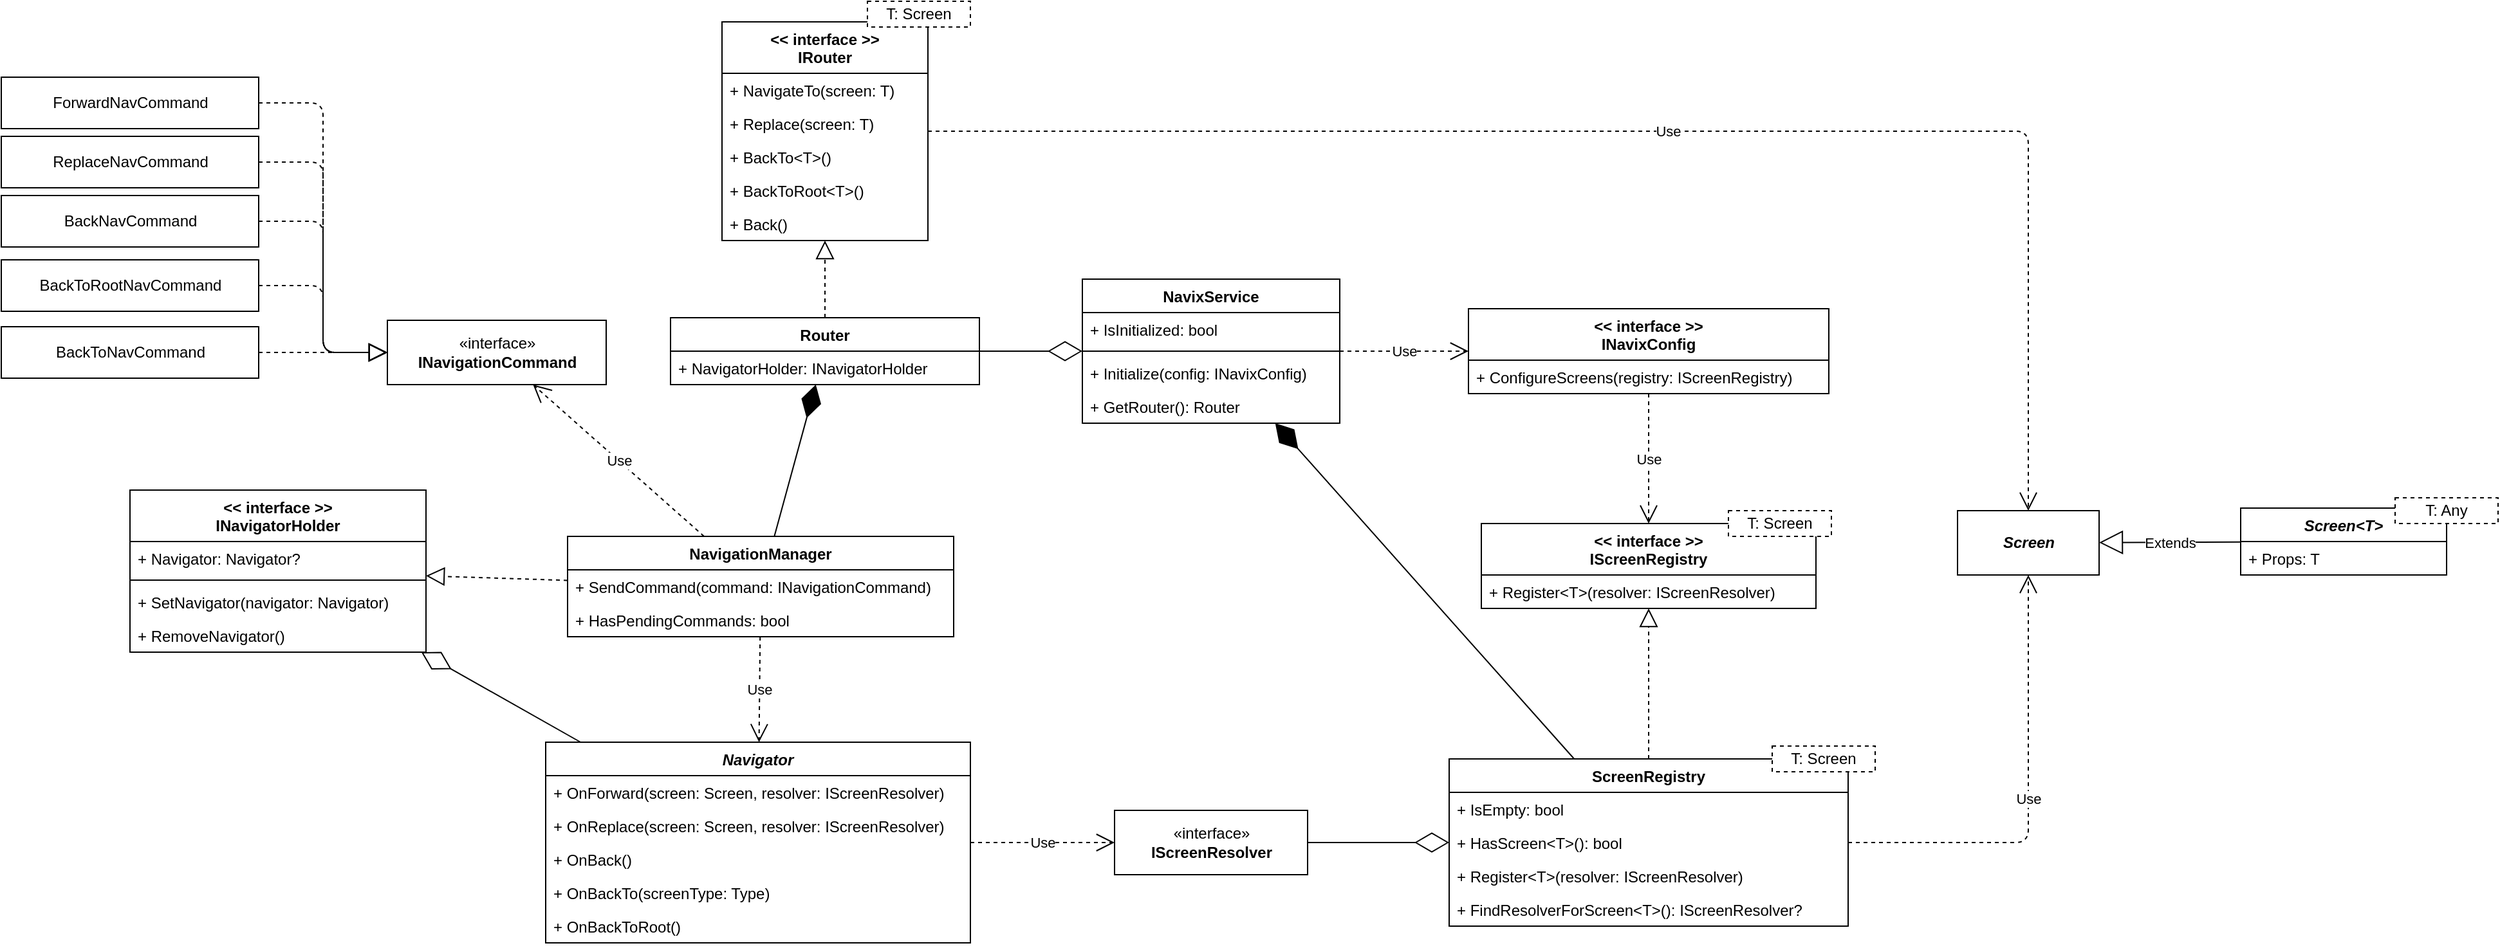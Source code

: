 <mxfile version="13.3.9" type="device"><diagram id="0tr1V3qahZTMI1QsMwag" name="Arch"><mxGraphModel dx="3019" dy="1445" grid="1" gridSize="10" guides="1" tooltips="1" connect="1" arrows="1" fold="1" page="0" pageScale="1" pageWidth="850" pageHeight="1100" math="0" shadow="0"><root><mxCell id="0"/><mxCell id="1" parent="0"/><mxCell id="aEqrLD39MW3zvRHYxkxw-1" value="NavixService" style="swimlane;fontStyle=1;align=center;verticalAlign=top;childLayout=stackLayout;horizontal=1;startSize=26;horizontalStack=0;resizeParent=1;resizeParentMax=0;resizeLast=0;collapsible=1;marginBottom=0;" vertex="1" parent="1"><mxGeometry x="280" y="120" width="200" height="112" as="geometry"/></mxCell><mxCell id="aEqrLD39MW3zvRHYxkxw-2" value="+ IsInitialized: bool" style="text;strokeColor=none;fillColor=none;align=left;verticalAlign=top;spacingLeft=4;spacingRight=4;overflow=hidden;rotatable=0;points=[[0,0.5],[1,0.5]];portConstraint=eastwest;" vertex="1" parent="aEqrLD39MW3zvRHYxkxw-1"><mxGeometry y="26" width="200" height="26" as="geometry"/></mxCell><mxCell id="aEqrLD39MW3zvRHYxkxw-3" value="" style="line;strokeWidth=1;fillColor=none;align=left;verticalAlign=middle;spacingTop=-1;spacingLeft=3;spacingRight=3;rotatable=0;labelPosition=right;points=[];portConstraint=eastwest;" vertex="1" parent="aEqrLD39MW3zvRHYxkxw-1"><mxGeometry y="52" width="200" height="8" as="geometry"/></mxCell><mxCell id="aEqrLD39MW3zvRHYxkxw-4" value="+ Initialize(config: INavixConfig)" style="text;strokeColor=none;fillColor=none;align=left;verticalAlign=top;spacingLeft=4;spacingRight=4;overflow=hidden;rotatable=0;points=[[0,0.5],[1,0.5]];portConstraint=eastwest;" vertex="1" parent="aEqrLD39MW3zvRHYxkxw-1"><mxGeometry y="60" width="200" height="26" as="geometry"/></mxCell><mxCell id="aEqrLD39MW3zvRHYxkxw-5" value="+ GetRouter(): Router" style="text;strokeColor=none;fillColor=none;align=left;verticalAlign=top;spacingLeft=4;spacingRight=4;overflow=hidden;rotatable=0;points=[[0,0.5],[1,0.5]];portConstraint=eastwest;" vertex="1" parent="aEqrLD39MW3zvRHYxkxw-1"><mxGeometry y="86" width="200" height="26" as="geometry"/></mxCell><mxCell id="aEqrLD39MW3zvRHYxkxw-6" value="&lt;&lt; interface &gt;&gt;&#10;INavixConfig" style="swimlane;fontStyle=1;align=center;verticalAlign=top;childLayout=stackLayout;horizontal=1;startSize=40;horizontalStack=0;resizeParent=1;resizeParentMax=0;resizeLast=0;collapsible=1;marginBottom=0;" vertex="1" parent="1"><mxGeometry x="580" y="143" width="280" height="66" as="geometry"/></mxCell><mxCell id="aEqrLD39MW3zvRHYxkxw-9" value="+ ConfigureScreens(registry: IScreenRegistry)" style="text;strokeColor=none;fillColor=none;align=left;verticalAlign=top;spacingLeft=4;spacingRight=4;overflow=hidden;rotatable=0;points=[[0,0.5],[1,0.5]];portConstraint=eastwest;" vertex="1" parent="aEqrLD39MW3zvRHYxkxw-6"><mxGeometry y="40" width="280" height="26" as="geometry"/></mxCell><mxCell id="aEqrLD39MW3zvRHYxkxw-10" value="Use" style="endArrow=open;endSize=12;dashed=1;html=1;" edge="1" parent="1" source="aEqrLD39MW3zvRHYxkxw-1" target="aEqrLD39MW3zvRHYxkxw-6"><mxGeometry width="160" relative="1" as="geometry"><mxPoint x="470" y="330" as="sourcePoint"/><mxPoint x="630" y="330" as="targetPoint"/></mxGeometry></mxCell><mxCell id="aEqrLD39MW3zvRHYxkxw-15" value="Use" style="endArrow=open;endSize=12;dashed=1;html=1;" edge="1" parent="1" source="aEqrLD39MW3zvRHYxkxw-6" target="aEqrLD39MW3zvRHYxkxw-11"><mxGeometry width="160" relative="1" as="geometry"><mxPoint x="690" y="310" as="sourcePoint"/><mxPoint x="850" y="310" as="targetPoint"/></mxGeometry></mxCell><mxCell id="aEqrLD39MW3zvRHYxkxw-20" value="" style="endArrow=block;dashed=1;endFill=0;endSize=12;html=1;" edge="1" parent="1" source="aEqrLD39MW3zvRHYxkxw-16" target="aEqrLD39MW3zvRHYxkxw-11"><mxGeometry width="160" relative="1" as="geometry"><mxPoint x="440" y="400" as="sourcePoint"/><mxPoint x="600" y="400" as="targetPoint"/></mxGeometry></mxCell><mxCell id="aEqrLD39MW3zvRHYxkxw-29" value="«interface»&lt;br&gt;&lt;b&gt;IScreenResolver&lt;/b&gt;" style="html=1;" vertex="1" parent="1"><mxGeometry x="305" y="533" width="150" height="50" as="geometry"/></mxCell><mxCell id="aEqrLD39MW3zvRHYxkxw-30" value="" style="endArrow=diamondThin;endFill=0;endSize=24;html=1;" edge="1" parent="1" source="aEqrLD39MW3zvRHYxkxw-29" target="aEqrLD39MW3zvRHYxkxw-16"><mxGeometry width="160" relative="1" as="geometry"><mxPoint x="940" y="160" as="sourcePoint"/><mxPoint x="1100" y="160" as="targetPoint"/></mxGeometry></mxCell><mxCell id="aEqrLD39MW3zvRHYxkxw-34" value="Router" style="swimlane;fontStyle=1;align=center;verticalAlign=top;childLayout=stackLayout;horizontal=1;startSize=26;horizontalStack=0;resizeParent=1;resizeParentMax=0;resizeLast=0;collapsible=1;marginBottom=0;" vertex="1" parent="1"><mxGeometry x="-40" y="150" width="240" height="52" as="geometry"/></mxCell><mxCell id="aEqrLD39MW3zvRHYxkxw-35" value="+ NavigatorHolder: INavigatorHolder" style="text;strokeColor=none;fillColor=none;align=left;verticalAlign=top;spacingLeft=4;spacingRight=4;overflow=hidden;rotatable=0;points=[[0,0.5],[1,0.5]];portConstraint=eastwest;" vertex="1" parent="aEqrLD39MW3zvRHYxkxw-34"><mxGeometry y="26" width="240" height="26" as="geometry"/></mxCell><mxCell id="aEqrLD39MW3zvRHYxkxw-39" value="" style="endArrow=diamondThin;endFill=0;endSize=24;html=1;" edge="1" parent="1" source="aEqrLD39MW3zvRHYxkxw-34" target="aEqrLD39MW3zvRHYxkxw-1"><mxGeometry width="160" relative="1" as="geometry"><mxPoint x="190" y="360" as="sourcePoint"/><mxPoint x="350" y="360" as="targetPoint"/></mxGeometry></mxCell><mxCell id="aEqrLD39MW3zvRHYxkxw-40" value="" style="endArrow=diamondThin;endFill=1;endSize=24;html=1;" edge="1" parent="1" source="aEqrLD39MW3zvRHYxkxw-16" target="aEqrLD39MW3zvRHYxkxw-1"><mxGeometry width="160" relative="1" as="geometry"><mxPoint x="380" y="330" as="sourcePoint"/><mxPoint x="540" y="330" as="targetPoint"/></mxGeometry></mxCell><mxCell id="aEqrLD39MW3zvRHYxkxw-59" value="" style="endArrow=diamondThin;endFill=0;endSize=24;html=1;" edge="1" parent="1" source="aEqrLD39MW3zvRHYxkxw-46" target="aEqrLD39MW3zvRHYxkxw-55"><mxGeometry width="160" relative="1" as="geometry"><mxPoint x="30" y="493" as="sourcePoint"/><mxPoint x="190" y="493" as="targetPoint"/></mxGeometry></mxCell><mxCell id="aEqrLD39MW3zvRHYxkxw-66" value="" style="endArrow=block;dashed=1;endFill=0;endSize=12;html=1;" edge="1" parent="1" source="aEqrLD39MW3zvRHYxkxw-62" target="aEqrLD39MW3zvRHYxkxw-55"><mxGeometry width="160" relative="1" as="geometry"><mxPoint x="490" y="493" as="sourcePoint"/><mxPoint x="490" y="419" as="targetPoint"/></mxGeometry></mxCell><mxCell id="aEqrLD39MW3zvRHYxkxw-76" value="" style="endArrow=block;dashed=1;endFill=0;endSize=12;html=1;" edge="1" parent="1" source="aEqrLD39MW3zvRHYxkxw-34" target="aEqrLD39MW3zvRHYxkxw-71"><mxGeometry width="160" relative="1" as="geometry"><mxPoint x="50.0" y="321" as="sourcePoint"/><mxPoint x="-40.0" y="321" as="targetPoint"/></mxGeometry></mxCell><mxCell id="aEqrLD39MW3zvRHYxkxw-77" value="" style="endArrow=diamondThin;endFill=1;endSize=24;html=1;" edge="1" parent="1" source="aEqrLD39MW3zvRHYxkxw-62" target="aEqrLD39MW3zvRHYxkxw-34"><mxGeometry width="160" relative="1" as="geometry"><mxPoint x="140" y="400" as="sourcePoint"/><mxPoint x="300" y="400" as="targetPoint"/></mxGeometry></mxCell><mxCell id="aEqrLD39MW3zvRHYxkxw-71" value="&lt;&lt; interface &gt;&gt;&#10;IRouter" style="swimlane;fontStyle=1;align=center;verticalAlign=top;childLayout=stackLayout;horizontal=1;startSize=40;horizontalStack=0;resizeParent=1;resizeParentMax=0;resizeLast=0;collapsible=1;marginBottom=0;" vertex="1" parent="1"><mxGeometry y="-80" width="160" height="170" as="geometry"/></mxCell><mxCell id="aEqrLD39MW3zvRHYxkxw-74" value="+ NavigateTo(screen: T)" style="text;strokeColor=none;fillColor=none;align=left;verticalAlign=top;spacingLeft=4;spacingRight=4;overflow=hidden;rotatable=0;points=[[0,0.5],[1,0.5]];portConstraint=eastwest;" vertex="1" parent="aEqrLD39MW3zvRHYxkxw-71"><mxGeometry y="40" width="160" height="26" as="geometry"/></mxCell><mxCell id="aEqrLD39MW3zvRHYxkxw-78" value="+ Replace(screen: T)" style="text;strokeColor=none;fillColor=none;align=left;verticalAlign=top;spacingLeft=4;spacingRight=4;overflow=hidden;rotatable=0;points=[[0,0.5],[1,0.5]];portConstraint=eastwest;" vertex="1" parent="aEqrLD39MW3zvRHYxkxw-71"><mxGeometry y="66" width="160" height="26" as="geometry"/></mxCell><mxCell id="aEqrLD39MW3zvRHYxkxw-79" value="+ BackTo&lt;T&gt;()" style="text;strokeColor=none;fillColor=none;align=left;verticalAlign=top;spacingLeft=4;spacingRight=4;overflow=hidden;rotatable=0;points=[[0,0.5],[1,0.5]];portConstraint=eastwest;" vertex="1" parent="aEqrLD39MW3zvRHYxkxw-71"><mxGeometry y="92" width="160" height="26" as="geometry"/></mxCell><mxCell id="aEqrLD39MW3zvRHYxkxw-95" value="+ BackToRoot&lt;T&gt;()" style="text;strokeColor=none;fillColor=none;align=left;verticalAlign=top;spacingLeft=4;spacingRight=4;overflow=hidden;rotatable=0;points=[[0,0.5],[1,0.5]];portConstraint=eastwest;" vertex="1" parent="aEqrLD39MW3zvRHYxkxw-71"><mxGeometry y="118" width="160" height="26" as="geometry"/></mxCell><mxCell id="aEqrLD39MW3zvRHYxkxw-111" value="+ Back()" style="text;strokeColor=none;fillColor=none;align=left;verticalAlign=top;spacingLeft=4;spacingRight=4;overflow=hidden;rotatable=0;points=[[0,0.5],[1,0.5]];portConstraint=eastwest;" vertex="1" parent="aEqrLD39MW3zvRHYxkxw-71"><mxGeometry y="144" width="160" height="26" as="geometry"/></mxCell><mxCell id="aEqrLD39MW3zvRHYxkxw-80" value="T: Screen" style="rounded=0;whiteSpace=wrap;html=1;dashed=1;" vertex="1" parent="1"><mxGeometry x="113" y="-96" width="80" height="20" as="geometry"/></mxCell><mxCell id="aEqrLD39MW3zvRHYxkxw-84" value="Use" style="endArrow=open;endSize=12;dashed=1;html=1;edgeStyle=orthogonalEdgeStyle;" edge="1" parent="1" source="aEqrLD39MW3zvRHYxkxw-71" target="aEqrLD39MW3zvRHYxkxw-114"><mxGeometry width="160" relative="1" as="geometry"><mxPoint x="580" y="10" as="sourcePoint"/><mxPoint x="240" y="-8" as="targetPoint"/></mxGeometry></mxCell><mxCell id="aEqrLD39MW3zvRHYxkxw-89" value="Use" style="endArrow=open;endSize=12;dashed=1;html=1;" edge="1" parent="1" source="aEqrLD39MW3zvRHYxkxw-46" target="aEqrLD39MW3zvRHYxkxw-29"><mxGeometry width="160" relative="1" as="geometry"><mxPoint x="575" y="447.205" as="sourcePoint"/><mxPoint x="440" y="414.288" as="targetPoint"/></mxGeometry></mxCell><mxCell id="aEqrLD39MW3zvRHYxkxw-62" value="NavigationManager" style="swimlane;fontStyle=1;align=center;verticalAlign=top;childLayout=stackLayout;horizontal=1;startSize=26;horizontalStack=0;resizeParent=1;resizeParentMax=0;resizeLast=0;collapsible=1;marginBottom=0;" vertex="1" parent="1"><mxGeometry x="-120" y="320" width="300" height="78" as="geometry"/></mxCell><mxCell id="aEqrLD39MW3zvRHYxkxw-63" value="+ SendCommand(command: INavigationCommand)" style="text;strokeColor=none;fillColor=none;align=left;verticalAlign=top;spacingLeft=4;spacingRight=4;overflow=hidden;rotatable=0;points=[[0,0.5],[1,0.5]];portConstraint=eastwest;" vertex="1" parent="aEqrLD39MW3zvRHYxkxw-62"><mxGeometry y="26" width="300" height="26" as="geometry"/></mxCell><mxCell id="aEqrLD39MW3zvRHYxkxw-113" value="+ HasPendingCommands: bool" style="text;strokeColor=none;fillColor=none;align=left;verticalAlign=top;spacingLeft=4;spacingRight=4;overflow=hidden;rotatable=0;points=[[0,0.5],[1,0.5]];portConstraint=eastwest;" vertex="1" parent="aEqrLD39MW3zvRHYxkxw-62"><mxGeometry y="52" width="300" height="26" as="geometry"/></mxCell><mxCell id="aEqrLD39MW3zvRHYxkxw-90" value="«interface»&lt;br&gt;&lt;b&gt;INavigationCommand&lt;/b&gt;" style="html=1;" vertex="1" parent="1"><mxGeometry x="-260" y="152" width="170" height="50" as="geometry"/></mxCell><mxCell id="aEqrLD39MW3zvRHYxkxw-55" value="&lt;&lt; interface &gt;&gt;&#10;INavigatorHolder" style="swimlane;fontStyle=1;align=center;verticalAlign=top;childLayout=stackLayout;horizontal=1;startSize=40;horizontalStack=0;resizeParent=1;resizeParentMax=0;resizeLast=0;collapsible=1;marginBottom=0;" vertex="1" parent="1"><mxGeometry x="-460" y="284" width="230" height="126" as="geometry"/></mxCell><mxCell id="aEqrLD39MW3zvRHYxkxw-67" value="+ Navigator: Navigator?" style="text;strokeColor=none;fillColor=none;align=left;verticalAlign=top;spacingLeft=4;spacingRight=4;overflow=hidden;rotatable=0;points=[[0,0.5],[1,0.5]];portConstraint=eastwest;" vertex="1" parent="aEqrLD39MW3zvRHYxkxw-55"><mxGeometry y="40" width="230" height="26" as="geometry"/></mxCell><mxCell id="aEqrLD39MW3zvRHYxkxw-68" value="" style="line;strokeWidth=1;fillColor=none;align=left;verticalAlign=middle;spacingTop=-1;spacingLeft=3;spacingRight=3;rotatable=0;labelPosition=right;points=[];portConstraint=eastwest;" vertex="1" parent="aEqrLD39MW3zvRHYxkxw-55"><mxGeometry y="66" width="230" height="8" as="geometry"/></mxCell><mxCell id="aEqrLD39MW3zvRHYxkxw-56" value="+ SetNavigator(navigator: Navigator)" style="text;strokeColor=none;fillColor=none;align=left;verticalAlign=top;spacingLeft=4;spacingRight=4;overflow=hidden;rotatable=0;points=[[0,0.5],[1,0.5]];portConstraint=eastwest;" vertex="1" parent="aEqrLD39MW3zvRHYxkxw-55"><mxGeometry y="74" width="230" height="26" as="geometry"/></mxCell><mxCell id="aEqrLD39MW3zvRHYxkxw-60" value="+ RemoveNavigator()" style="text;strokeColor=none;fillColor=none;align=left;verticalAlign=top;spacingLeft=4;spacingRight=4;overflow=hidden;rotatable=0;points=[[0,0.5],[1,0.5]];portConstraint=eastwest;" vertex="1" parent="aEqrLD39MW3zvRHYxkxw-55"><mxGeometry y="100" width="230" height="26" as="geometry"/></mxCell><mxCell id="aEqrLD39MW3zvRHYxkxw-91" value="Use" style="endArrow=open;endSize=12;dashed=1;html=1;" edge="1" parent="1" source="aEqrLD39MW3zvRHYxkxw-62" target="aEqrLD39MW3zvRHYxkxw-90"><mxGeometry width="160" relative="1" as="geometry"><mxPoint x="170" y="480.745" as="sourcePoint"/><mxPoint x="290" y="483.364" as="targetPoint"/></mxGeometry></mxCell><mxCell id="aEqrLD39MW3zvRHYxkxw-92" value="ForwardNavCommand" style="html=1;" vertex="1" parent="1"><mxGeometry x="-560" y="-37" width="200" height="40" as="geometry"/></mxCell><mxCell id="aEqrLD39MW3zvRHYxkxw-93" value="BackToRootNavCommand" style="html=1;" vertex="1" parent="1"><mxGeometry x="-560" y="105" width="200" height="40" as="geometry"/></mxCell><mxCell id="aEqrLD39MW3zvRHYxkxw-94" value="BackNavCommand" style="html=1;" vertex="1" parent="1"><mxGeometry x="-560" y="55" width="200" height="40" as="geometry"/></mxCell><mxCell id="aEqrLD39MW3zvRHYxkxw-96" value="" style="endArrow=block;dashed=1;endFill=0;endSize=12;html=1;exitX=1;exitY=0.5;exitDx=0;exitDy=0;edgeStyle=orthogonalEdgeStyle;entryX=0;entryY=0.5;entryDx=0;entryDy=0;" edge="1" parent="1" source="aEqrLD39MW3zvRHYxkxw-92" target="aEqrLD39MW3zvRHYxkxw-90"><mxGeometry width="160" relative="1" as="geometry"><mxPoint x="-430" y="-45" as="sourcePoint"/><mxPoint x="-270" y="-45" as="targetPoint"/></mxGeometry></mxCell><mxCell id="aEqrLD39MW3zvRHYxkxw-97" value="" style="endArrow=block;dashed=1;endFill=0;endSize=12;html=1;exitX=1;exitY=0.5;exitDx=0;exitDy=0;edgeStyle=orthogonalEdgeStyle;entryX=0;entryY=0.5;entryDx=0;entryDy=0;" edge="1" parent="1" source="aEqrLD39MW3zvRHYxkxw-99" target="aEqrLD39MW3zvRHYxkxw-90"><mxGeometry width="160" relative="1" as="geometry"><mxPoint x="-350" y="119.868" as="sourcePoint"/><mxPoint x="-270" y="134.962" as="targetPoint"/></mxGeometry></mxCell><mxCell id="aEqrLD39MW3zvRHYxkxw-98" value="" style="endArrow=block;dashed=1;endFill=0;endSize=12;html=1;exitX=1;exitY=0.5;exitDx=0;exitDy=0;edgeStyle=orthogonalEdgeStyle;entryX=0;entryY=0.5;entryDx=0;entryDy=0;" edge="1" parent="1" source="aEqrLD39MW3zvRHYxkxw-94" target="aEqrLD39MW3zvRHYxkxw-90"><mxGeometry width="160" relative="1" as="geometry"><mxPoint x="-350" y="151" as="sourcePoint"/><mxPoint x="-270" y="151" as="targetPoint"/></mxGeometry></mxCell><mxCell id="aEqrLD39MW3zvRHYxkxw-99" value="ReplaceNavCommand" style="html=1;" vertex="1" parent="1"><mxGeometry x="-560" y="9" width="200" height="40" as="geometry"/></mxCell><mxCell id="aEqrLD39MW3zvRHYxkxw-100" value="" style="endArrow=block;dashed=1;endFill=0;endSize=12;html=1;exitX=1;exitY=0.5;exitDx=0;exitDy=0;edgeStyle=orthogonalEdgeStyle;entryX=0;entryY=0.5;entryDx=0;entryDy=0;" edge="1" parent="1" source="aEqrLD39MW3zvRHYxkxw-93" target="aEqrLD39MW3zvRHYxkxw-90"><mxGeometry width="160" relative="1" as="geometry"><mxPoint x="-350" y="151" as="sourcePoint"/><mxPoint x="-250" y="139.649" as="targetPoint"/></mxGeometry></mxCell><mxCell id="aEqrLD39MW3zvRHYxkxw-101" value="BackToNavCommand" style="html=1;" vertex="1" parent="1"><mxGeometry x="-560" y="157" width="200" height="40" as="geometry"/></mxCell><mxCell id="aEqrLD39MW3zvRHYxkxw-102" value="" style="endArrow=block;dashed=1;endFill=0;endSize=12;html=1;exitX=1;exitY=0.5;exitDx=0;exitDy=0;edgeStyle=orthogonalEdgeStyle;entryX=0;entryY=0.5;entryDx=0;entryDy=0;" edge="1" parent="1" source="aEqrLD39MW3zvRHYxkxw-101" target="aEqrLD39MW3zvRHYxkxw-90"><mxGeometry width="160" relative="1" as="geometry"><mxPoint x="-350" y="135" as="sourcePoint"/><mxPoint x="-250" y="132.297" as="targetPoint"/></mxGeometry></mxCell><mxCell id="aEqrLD39MW3zvRHYxkxw-107" value="Use" style="endArrow=open;endSize=12;dashed=1;html=1;" edge="1" parent="1" source="aEqrLD39MW3zvRHYxkxw-62" target="aEqrLD39MW3zvRHYxkxw-46"><mxGeometry width="160" relative="1" as="geometry"><mxPoint x="8.462" y="330.0" as="sourcePoint"/><mxPoint x="-134.675" y="212" as="targetPoint"/></mxGeometry></mxCell><mxCell id="aEqrLD39MW3zvRHYxkxw-109" value="Use" style="endArrow=open;endSize=12;dashed=1;html=1;edgeStyle=orthogonalEdgeStyle;" edge="1" parent="1" source="aEqrLD39MW3zvRHYxkxw-16" target="aEqrLD39MW3zvRHYxkxw-114"><mxGeometry width="160" relative="1" as="geometry"><mxPoint x="940" y="620" as="sourcePoint"/><mxPoint x="1100" y="620" as="targetPoint"/></mxGeometry></mxCell><mxCell id="aEqrLD39MW3zvRHYxkxw-46" value="Navigator" style="swimlane;fontStyle=3;align=center;verticalAlign=top;childLayout=stackLayout;horizontal=1;startSize=26;horizontalStack=0;resizeParent=1;resizeParentMax=0;resizeLast=0;collapsible=1;marginBottom=0;" vertex="1" parent="1"><mxGeometry x="-137" y="480" width="330" height="156" as="geometry"/></mxCell><mxCell id="aEqrLD39MW3zvRHYxkxw-47" value="+ OnForward(screen: Screen, resolver: IScreenResolver)" style="text;strokeColor=none;fillColor=none;align=left;verticalAlign=top;spacingLeft=4;spacingRight=4;overflow=hidden;rotatable=0;points=[[0,0.5],[1,0.5]];portConstraint=eastwest;" vertex="1" parent="aEqrLD39MW3zvRHYxkxw-46"><mxGeometry y="26" width="330" height="26" as="geometry"/></mxCell><mxCell id="aEqrLD39MW3zvRHYxkxw-103" value="+ OnReplace(screen: Screen, resolver: IScreenResolver)" style="text;strokeColor=none;fillColor=none;align=left;verticalAlign=top;spacingLeft=4;spacingRight=4;overflow=hidden;rotatable=0;points=[[0,0.5],[1,0.5]];portConstraint=eastwest;" vertex="1" parent="aEqrLD39MW3zvRHYxkxw-46"><mxGeometry y="52" width="330" height="26" as="geometry"/></mxCell><mxCell id="aEqrLD39MW3zvRHYxkxw-104" value="+ OnBack()" style="text;strokeColor=none;fillColor=none;align=left;verticalAlign=top;spacingLeft=4;spacingRight=4;overflow=hidden;rotatable=0;points=[[0,0.5],[1,0.5]];portConstraint=eastwest;" vertex="1" parent="aEqrLD39MW3zvRHYxkxw-46"><mxGeometry y="78" width="330" height="26" as="geometry"/></mxCell><mxCell id="aEqrLD39MW3zvRHYxkxw-105" value="+ OnBackTo(screenType: Type)" style="text;strokeColor=none;fillColor=none;align=left;verticalAlign=top;spacingLeft=4;spacingRight=4;overflow=hidden;rotatable=0;points=[[0,0.5],[1,0.5]];portConstraint=eastwest;" vertex="1" parent="aEqrLD39MW3zvRHYxkxw-46"><mxGeometry y="104" width="330" height="26" as="geometry"/></mxCell><mxCell id="aEqrLD39MW3zvRHYxkxw-106" value="+ OnBackToRoot()" style="text;strokeColor=none;fillColor=none;align=left;verticalAlign=top;spacingLeft=4;spacingRight=4;overflow=hidden;rotatable=0;points=[[0,0.5],[1,0.5]];portConstraint=eastwest;" vertex="1" parent="aEqrLD39MW3zvRHYxkxw-46"><mxGeometry y="130" width="330" height="26" as="geometry"/></mxCell><mxCell id="aEqrLD39MW3zvRHYxkxw-16" value="ScreenRegistry" style="swimlane;fontStyle=1;align=center;verticalAlign=top;childLayout=stackLayout;horizontal=1;startSize=26;horizontalStack=0;resizeParent=1;resizeParentMax=0;resizeLast=0;collapsible=1;marginBottom=0;" vertex="1" parent="1"><mxGeometry x="565" y="493" width="310" height="130" as="geometry"/></mxCell><mxCell id="aEqrLD39MW3zvRHYxkxw-19" value="+ IsEmpty: bool" style="text;strokeColor=none;fillColor=none;align=left;verticalAlign=top;spacingLeft=4;spacingRight=4;overflow=hidden;rotatable=0;points=[[0,0.5],[1,0.5]];portConstraint=eastwest;" vertex="1" parent="aEqrLD39MW3zvRHYxkxw-16"><mxGeometry y="26" width="310" height="26" as="geometry"/></mxCell><mxCell id="aEqrLD39MW3zvRHYxkxw-21" value="+ HasScreen&lt;T&gt;(): bool" style="text;strokeColor=none;fillColor=none;align=left;verticalAlign=top;spacingLeft=4;spacingRight=4;overflow=hidden;rotatable=0;points=[[0,0.5],[1,0.5]];portConstraint=eastwest;" vertex="1" parent="aEqrLD39MW3zvRHYxkxw-16"><mxGeometry y="52" width="310" height="26" as="geometry"/></mxCell><mxCell id="aEqrLD39MW3zvRHYxkxw-24" value="+ Register&lt;T&gt;(resolver: IScreenResolver)" style="text;strokeColor=none;fillColor=none;align=left;verticalAlign=top;spacingLeft=4;spacingRight=4;overflow=hidden;rotatable=0;points=[[0,0.5],[1,0.5]];portConstraint=eastwest;" vertex="1" parent="aEqrLD39MW3zvRHYxkxw-16"><mxGeometry y="78" width="310" height="26" as="geometry"/></mxCell><mxCell id="aEqrLD39MW3zvRHYxkxw-22" value="+ FindResolverForScreen&lt;T&gt;(): IScreenResolver?" style="text;strokeColor=none;fillColor=none;align=left;verticalAlign=top;spacingLeft=4;spacingRight=4;overflow=hidden;rotatable=0;points=[[0,0.5],[1,0.5]];portConstraint=eastwest;" vertex="1" parent="aEqrLD39MW3zvRHYxkxw-16"><mxGeometry y="104" width="310" height="26" as="geometry"/></mxCell><mxCell id="aEqrLD39MW3zvRHYxkxw-32" value="T: Screen" style="rounded=0;whiteSpace=wrap;html=1;dashed=1;" vertex="1" parent="1"><mxGeometry x="816" y="483" width="80" height="20" as="geometry"/></mxCell><mxCell id="aEqrLD39MW3zvRHYxkxw-11" value="&lt;&lt; interface &gt;&gt;&#10;IScreenRegistry" style="swimlane;fontStyle=1;align=center;verticalAlign=top;childLayout=stackLayout;horizontal=1;startSize=40;horizontalStack=0;resizeParent=1;resizeParentMax=0;resizeLast=0;collapsible=1;marginBottom=0;" vertex="1" parent="1"><mxGeometry x="590" y="310" width="260" height="66" as="geometry"/></mxCell><mxCell id="aEqrLD39MW3zvRHYxkxw-14" value="+ Register&lt;T&gt;(resolver: IScreenResolver)" style="text;strokeColor=none;fillColor=none;align=left;verticalAlign=top;spacingLeft=4;spacingRight=4;overflow=hidden;rotatable=0;points=[[0,0.5],[1,0.5]];portConstraint=eastwest;" vertex="1" parent="aEqrLD39MW3zvRHYxkxw-11"><mxGeometry y="40" width="260" height="26" as="geometry"/></mxCell><mxCell id="aEqrLD39MW3zvRHYxkxw-31" value="T: Screen" style="rounded=0;whiteSpace=wrap;html=1;dashed=1;" vertex="1" parent="1"><mxGeometry x="782" y="300" width="80" height="20" as="geometry"/></mxCell><mxCell id="aEqrLD39MW3zvRHYxkxw-114" value="&lt;b&gt;&lt;i&gt;Screen&lt;/i&gt;&lt;/b&gt;" style="html=1;" vertex="1" parent="1"><mxGeometry x="960" y="300" width="110" height="50" as="geometry"/></mxCell><mxCell id="aEqrLD39MW3zvRHYxkxw-121" value="Extends" style="endArrow=block;endSize=16;endFill=0;html=1;" edge="1" parent="1" source="aEqrLD39MW3zvRHYxkxw-116" target="aEqrLD39MW3zvRHYxkxw-114"><mxGeometry width="160" relative="1" as="geometry"><mxPoint x="1150" y="440" as="sourcePoint"/><mxPoint x="1310" y="440" as="targetPoint"/></mxGeometry></mxCell><mxCell id="aEqrLD39MW3zvRHYxkxw-116" value="Screen&lt;T&gt;" style="swimlane;fontStyle=3;align=center;verticalAlign=top;childLayout=stackLayout;horizontal=1;startSize=26;horizontalStack=0;resizeParent=1;resizeParentMax=0;resizeLast=0;collapsible=1;marginBottom=0;" vertex="1" parent="1"><mxGeometry x="1180" y="298" width="160" height="52" as="geometry"/></mxCell><mxCell id="aEqrLD39MW3zvRHYxkxw-117" value="+ Props: T" style="text;strokeColor=none;fillColor=none;align=left;verticalAlign=top;spacingLeft=4;spacingRight=4;overflow=hidden;rotatable=0;points=[[0,0.5],[1,0.5]];portConstraint=eastwest;" vertex="1" parent="aEqrLD39MW3zvRHYxkxw-116"><mxGeometry y="26" width="160" height="26" as="geometry"/></mxCell><mxCell id="aEqrLD39MW3zvRHYxkxw-122" value="T: Any" style="rounded=0;whiteSpace=wrap;html=1;dashed=1;" vertex="1" parent="1"><mxGeometry x="1300" y="290" width="80" height="20" as="geometry"/></mxCell></root></mxGraphModel></diagram></mxfile>